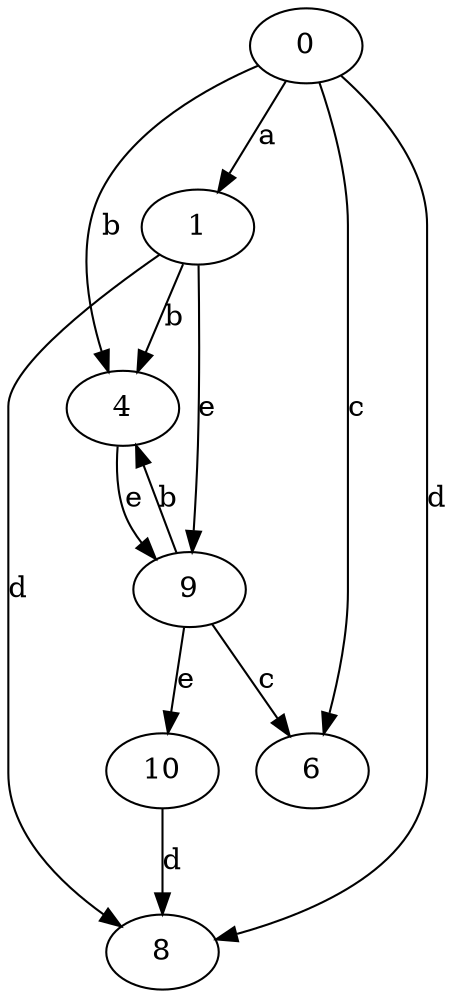 strict digraph  {
0;
1;
4;
6;
8;
9;
10;
0 -> 1  [label=a];
0 -> 4  [label=b];
0 -> 6  [label=c];
0 -> 8  [label=d];
1 -> 4  [label=b];
1 -> 8  [label=d];
1 -> 9  [label=e];
4 -> 9  [label=e];
9 -> 4  [label=b];
9 -> 6  [label=c];
9 -> 10  [label=e];
10 -> 8  [label=d];
}
